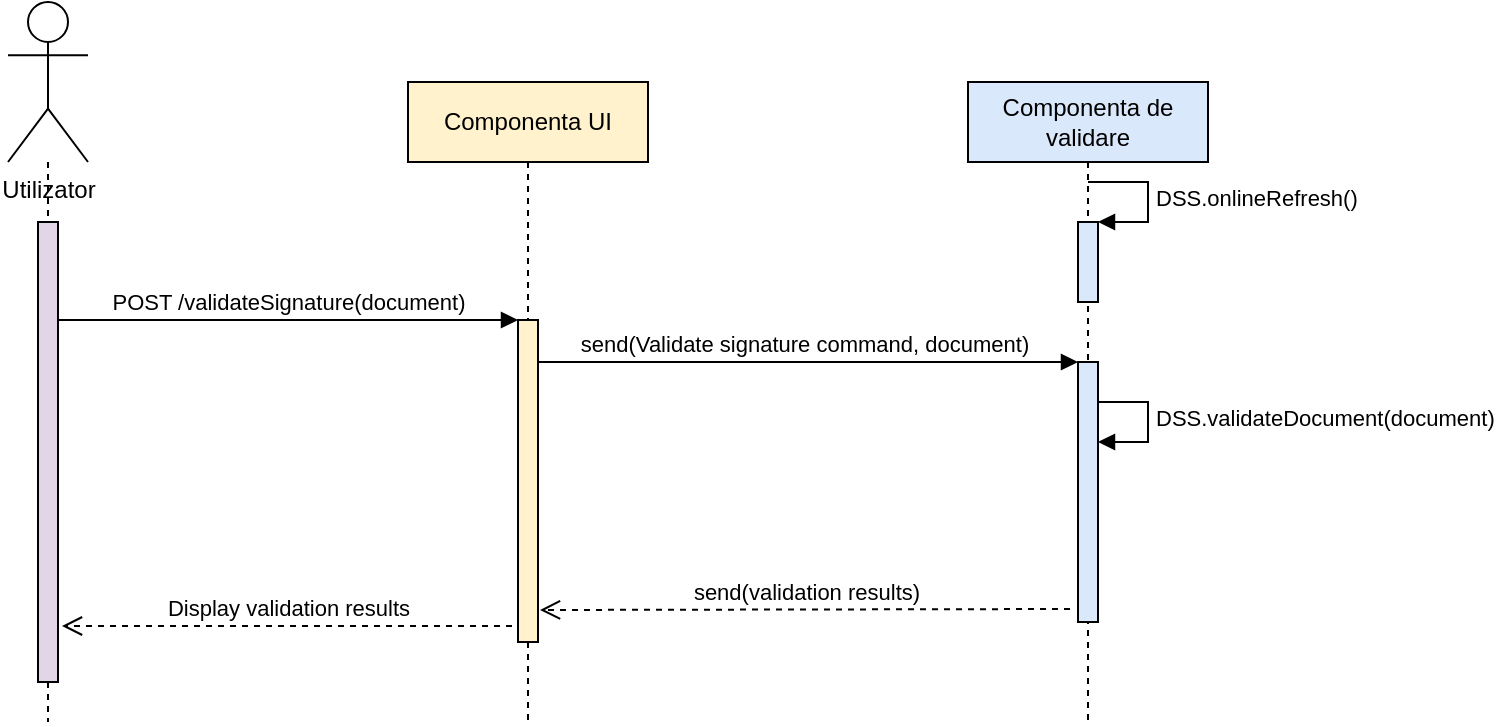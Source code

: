 <mxfile version="20.8.16" type="device"><diagram name="Page-1" id="dNjJiznjFC2XsTZXeQsE"><mxGraphModel dx="1781" dy="486" grid="1" gridSize="10" guides="1" tooltips="1" connect="1" arrows="1" fold="1" page="1" pageScale="1" pageWidth="827" pageHeight="1169" math="0" shadow="0"><root><mxCell id="0"/><mxCell id="1" parent="0"/><mxCell id="a22flwVoipuPd2GYDQb6-15" value="send(validation results)" style="html=1;verticalAlign=bottom;endArrow=open;dashed=1;endSize=8;exitX=0;exitY=0.95;rounded=0;strokeColor=#000000;fillColor=#dae8fc;" edge="1" parent="1"><mxGeometry relative="1" as="geometry"><mxPoint x="226" y="384" as="targetPoint"/><mxPoint x="491" y="383.5" as="sourcePoint"/></mxGeometry></mxCell><mxCell id="a22flwVoipuPd2GYDQb6-14" value="send(Validate signature command, document)" style="html=1;verticalAlign=bottom;endArrow=block;entryX=0;entryY=0;rounded=0;strokeColor=#000000;fillColor=#dae8fc;" edge="1" target="a22flwVoipuPd2GYDQb6-13" parent="1" source="a22flwVoipuPd2GYDQb6-3"><mxGeometry relative="1" as="geometry"><mxPoint x="425" y="260" as="sourcePoint"/></mxGeometry></mxCell><mxCell id="a22flwVoipuPd2GYDQb6-2" value="" style="endArrow=none;dashed=1;html=1;rounded=0;startArrow=none;" edge="1" parent="1" source="a22flwVoipuPd2GYDQb6-5"><mxGeometry width="50" height="50" relative="1" as="geometry"><mxPoint x="160" y="280" as="sourcePoint"/><mxPoint x="-20" y="440" as="targetPoint"/></mxGeometry></mxCell><mxCell id="a22flwVoipuPd2GYDQb6-3" value="Componenta UI" style="shape=umlLifeline;perimeter=lifelinePerimeter;whiteSpace=wrap;html=1;container=1;collapsible=0;recursiveResize=0;outlineConnect=0;fillColor=#fff2cc;strokeColor=#000000;" vertex="1" parent="1"><mxGeometry x="160" y="120" width="120" height="320" as="geometry"/></mxCell><mxCell id="a22flwVoipuPd2GYDQb6-10" value="" style="html=1;points=[];perimeter=orthogonalPerimeter;strokeColor=#000000;fillColor=#fff2cc;" vertex="1" parent="a22flwVoipuPd2GYDQb6-3"><mxGeometry x="55" y="119" width="10" height="161" as="geometry"/></mxCell><mxCell id="a22flwVoipuPd2GYDQb6-4" value="Componenta de validare" style="shape=umlLifeline;perimeter=lifelinePerimeter;whiteSpace=wrap;html=1;container=1;collapsible=0;recursiveResize=0;outlineConnect=0;strokeColor=#000000;fillColor=#dae8fc;" vertex="1" parent="1"><mxGeometry x="440" y="120" width="120" height="320" as="geometry"/></mxCell><mxCell id="a22flwVoipuPd2GYDQb6-8" value="" style="html=1;points=[];perimeter=orthogonalPerimeter;strokeColor=#000000;fillColor=#dae8fc;" vertex="1" parent="a22flwVoipuPd2GYDQb6-4"><mxGeometry x="55" y="70" width="10" height="40" as="geometry"/></mxCell><mxCell id="a22flwVoipuPd2GYDQb6-9" value="DSS.onlineRefresh()" style="edgeStyle=orthogonalEdgeStyle;html=1;align=left;spacingLeft=2;endArrow=block;rounded=0;entryX=1;entryY=0;fillColor=#dae8fc;strokeColor=#000000;" edge="1" target="a22flwVoipuPd2GYDQb6-8" parent="a22flwVoipuPd2GYDQb6-4"><mxGeometry relative="1" as="geometry"><mxPoint x="60" y="50" as="sourcePoint"/><Array as="points"><mxPoint x="90" y="50"/></Array></mxGeometry></mxCell><mxCell id="a22flwVoipuPd2GYDQb6-17" value="DSS.validateDocument(document)" style="edgeStyle=orthogonalEdgeStyle;html=1;align=left;spacingLeft=2;endArrow=block;rounded=0;entryX=1;entryY=0;strokeColor=#000000;" edge="1" parent="a22flwVoipuPd2GYDQb6-4"><mxGeometry relative="1" as="geometry"><mxPoint x="60" y="160" as="sourcePoint"/><Array as="points"><mxPoint x="90" y="160"/></Array><mxPoint x="65" y="180" as="targetPoint"/></mxGeometry></mxCell><mxCell id="a22flwVoipuPd2GYDQb6-13" value="" style="html=1;points=[];perimeter=orthogonalPerimeter;strokeColor=#000000;fillColor=#dae8fc;" vertex="1" parent="a22flwVoipuPd2GYDQb6-4"><mxGeometry x="55" y="140" width="10" height="130" as="geometry"/></mxCell><mxCell id="a22flwVoipuPd2GYDQb6-6" value="" style="endArrow=none;dashed=1;html=1;rounded=0;" edge="1" parent="1" source="a22flwVoipuPd2GYDQb6-1" target="a22flwVoipuPd2GYDQb6-5"><mxGeometry width="50" height="50" relative="1" as="geometry"><mxPoint x="-20" y="160" as="sourcePoint"/><mxPoint x="-20" y="560" as="targetPoint"/></mxGeometry></mxCell><mxCell id="a22flwVoipuPd2GYDQb6-5" value="" style="html=1;points=[];perimeter=orthogonalPerimeter;strokeColor=#000000;fillColor=#e1d5e7;" vertex="1" parent="1"><mxGeometry x="-25" y="190" width="10" height="230" as="geometry"/></mxCell><mxCell id="a22flwVoipuPd2GYDQb6-1" value="Utilizator" style="shape=umlActor;verticalLabelPosition=bottom;verticalAlign=top;html=1;" vertex="1" parent="1"><mxGeometry x="-40" y="80" width="40" height="80" as="geometry"/></mxCell><mxCell id="a22flwVoipuPd2GYDQb6-11" value="POST /validateSignature(document)" style="html=1;verticalAlign=bottom;endArrow=block;entryX=0;entryY=0;rounded=0;strokeColor=#000000;fillColor=#fff2cc;" edge="1" target="a22flwVoipuPd2GYDQb6-10" parent="1" source="a22flwVoipuPd2GYDQb6-5"><mxGeometry relative="1" as="geometry"><mxPoint x="145" y="239" as="sourcePoint"/></mxGeometry></mxCell><mxCell id="a22flwVoipuPd2GYDQb6-12" value="Display validation results" style="html=1;verticalAlign=bottom;endArrow=open;dashed=1;endSize=8;exitX=0;exitY=0.95;rounded=0;strokeColor=#000000;fillColor=#fff2cc;" edge="1" parent="1"><mxGeometry relative="1" as="geometry"><mxPoint x="-13" y="392" as="targetPoint"/><mxPoint x="212" y="391.95" as="sourcePoint"/></mxGeometry></mxCell></root></mxGraphModel></diagram></mxfile>